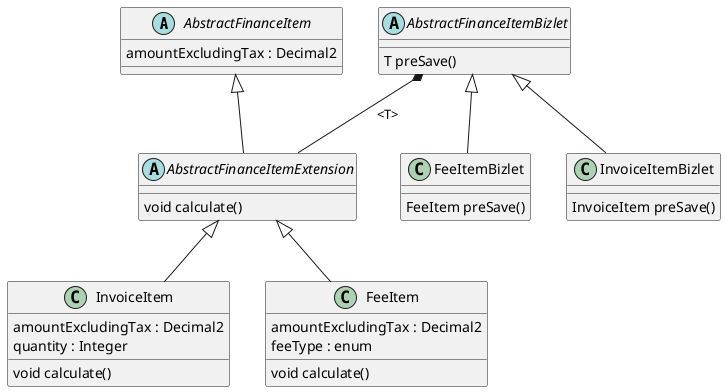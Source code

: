 @startuml inheritance-2

abstract class AbstractFinanceItem {
    amountExcludingTax : Decimal2
}

abstract class AbstractFinanceItemExtension {
    void calculate()
}

abstract class AbstractFinanceItemBizlet {
    T preSave()
}

class InvoiceItem {
    amountExcludingTax : Decimal2
    quantity : Integer
    void calculate()
}

class FeeItem {
    amountExcludingTax : Decimal2
    feeType : enum
    void calculate()
}

class FeeItemBizlet {
    FeeItem preSave()
}
class InvoiceItemBizlet {
    InvoiceItem preSave()
}

AbstractFinanceItem <|-- AbstractFinanceItemExtension
AbstractFinanceItemExtension <|-- InvoiceItem
AbstractFinanceItemExtension <|-- FeeItem

AbstractFinanceItemBizlet <|-- FeeItemBizlet
AbstractFinanceItemBizlet <|-- InvoiceItemBizlet

AbstractFinanceItemBizlet *-- AbstractFinanceItemExtension : "<T>"

@enduml
